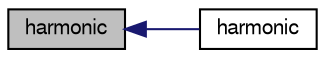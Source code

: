 digraph "harmonic"
{
  bgcolor="transparent";
  edge [fontname="FreeSans",fontsize="10",labelfontname="FreeSans",labelfontsize="10"];
  node [fontname="FreeSans",fontsize="10",shape=record];
  rankdir="LR";
  Node1 [label="harmonic",height=0.2,width=0.4,color="black", fillcolor="grey75", style="filled", fontcolor="black"];
  Node1 -> Node2 [dir="back",color="midnightblue",fontsize="10",style="solid",fontname="FreeSans"];
  Node2 [label="harmonic",height=0.2,width=0.4,color="black",URL="$a23178.html#abcf78d1a8317b61ee62ae833038b0d60",tooltip="Construct from Istream. "];
}

